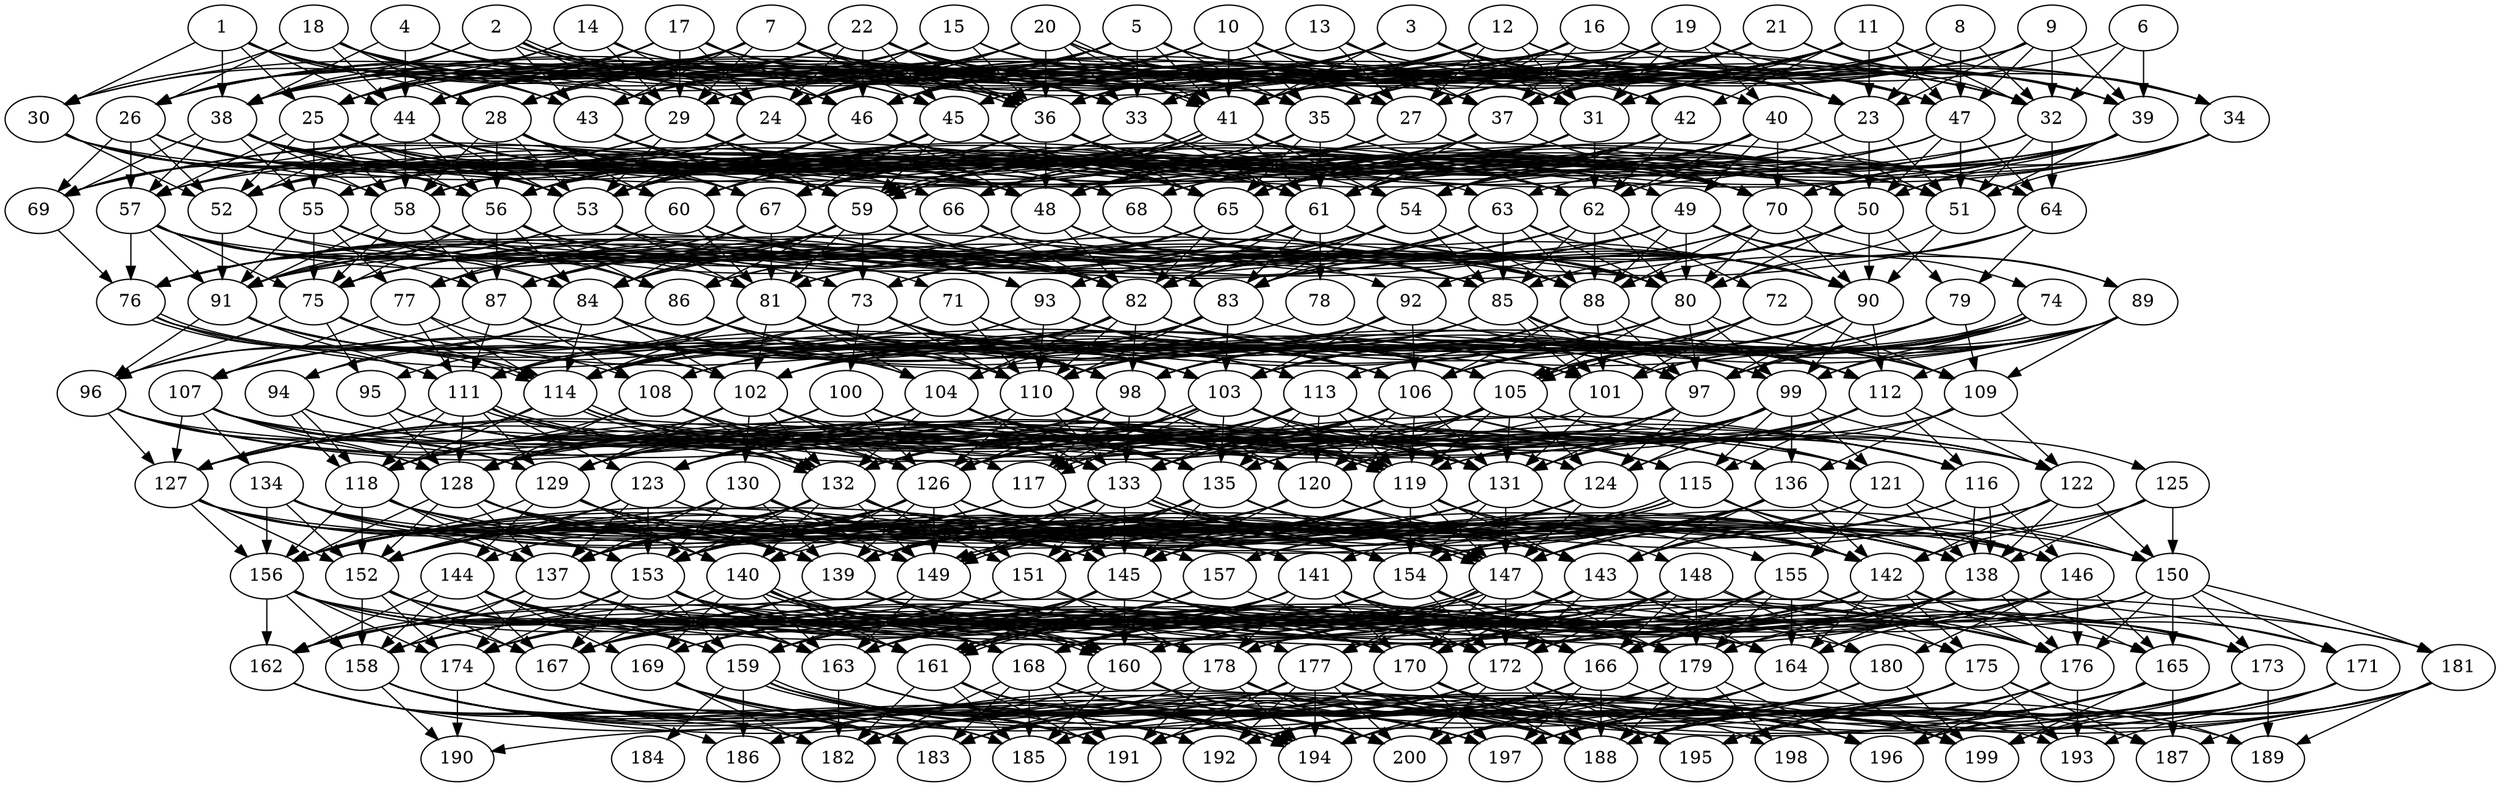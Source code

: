 // DAG automatically generated by daggen at Wed Apr 12 12:20:44 2017
// ./daggen --dot -n 200 --jump=1 --fat=0.6 --regularity=0.8 --density=0.6 
digraph G {
  1 [size="1566662421", alpha="0.16"]
  1 -> 25 [size ="75497472"]
  1 -> 28 [size ="75497472"]
  1 -> 30 [size ="75497472"]
  1 -> 33 [size ="75497472"]
  1 -> 36 [size ="75497472"]
  1 -> 38 [size ="75497472"]
  1 -> 43 [size ="75497472"]
  1 -> 44 [size ="75497472"]
  1 -> 45 [size ="75497472"]
  2 [size="725742674852", alpha="0.02"]
  2 -> 26 [size ="536870912"]
  2 -> 29 [size ="536870912"]
  2 -> 35 [size ="536870912"]
  2 -> 36 [size ="536870912"]
  2 -> 36 [size ="536870912"]
  2 -> 38 [size ="536870912"]
  2 -> 41 [size ="536870912"]
  2 -> 43 [size ="536870912"]
  2 -> 46 [size ="536870912"]
  3 [size="658288817252", alpha="0.19"]
  3 -> 23 [size ="411041792"]
  3 -> 24 [size ="411041792"]
  3 -> 29 [size ="411041792"]
  3 -> 31 [size ="411041792"]
  3 -> 34 [size ="411041792"]
  3 -> 36 [size ="411041792"]
  3 -> 38 [size ="411041792"]
  3 -> 39 [size ="411041792"]
  3 -> 40 [size ="411041792"]
  3 -> 41 [size ="411041792"]
  3 -> 42 [size ="411041792"]
  3 -> 43 [size ="411041792"]
  3 -> 44 [size ="411041792"]
  3 -> 46 [size ="411041792"]
  4 [size="4732270624", alpha="0.15"]
  4 -> 24 [size ="75497472"]
  4 -> 33 [size ="75497472"]
  4 -> 38 [size ="75497472"]
  4 -> 44 [size ="75497472"]
  4 -> 45 [size ="75497472"]
  4 -> 46 [size ="75497472"]
  5 [size="8744605154", alpha="0.14"]
  5 -> 24 [size ="301989888"]
  5 -> 25 [size ="301989888"]
  5 -> 26 [size ="301989888"]
  5 -> 32 [size ="301989888"]
  5 -> 33 [size ="301989888"]
  5 -> 35 [size ="301989888"]
  5 -> 38 [size ="301989888"]
  5 -> 40 [size ="301989888"]
  5 -> 41 [size ="301989888"]
  5 -> 42 [size ="301989888"]
  5 -> 44 [size ="301989888"]
  5 -> 46 [size ="301989888"]
  5 -> 47 [size ="301989888"]
  6 [size="26259886562", alpha="0.07"]
  6 -> 32 [size ="411041792"]
  6 -> 35 [size ="411041792"]
  6 -> 39 [size ="411041792"]
  7 [size="2924307720", alpha="0.12"]
  7 -> 23 [size ="134217728"]
  7 -> 26 [size ="134217728"]
  7 -> 28 [size ="134217728"]
  7 -> 29 [size ="134217728"]
  7 -> 30 [size ="134217728"]
  7 -> 31 [size ="134217728"]
  7 -> 35 [size ="134217728"]
  7 -> 36 [size ="134217728"]
  7 -> 37 [size ="134217728"]
  7 -> 41 [size ="134217728"]
  7 -> 43 [size ="134217728"]
  7 -> 44 [size ="134217728"]
  7 -> 45 [size ="134217728"]
  8 [size="8141478766", alpha="0.08"]
  8 -> 23 [size ="134217728"]
  8 -> 25 [size ="134217728"]
  8 -> 31 [size ="134217728"]
  8 -> 32 [size ="134217728"]
  8 -> 41 [size ="134217728"]
  8 -> 45 [size ="134217728"]
  8 -> 47 [size ="134217728"]
  9 [size="2113472185", alpha="0.17"]
  9 -> 23 [size ="75497472"]
  9 -> 31 [size ="75497472"]
  9 -> 32 [size ="75497472"]
  9 -> 33 [size ="75497472"]
  9 -> 35 [size ="75497472"]
  9 -> 36 [size ="75497472"]
  9 -> 37 [size ="75497472"]
  9 -> 39 [size ="75497472"]
  9 -> 47 [size ="75497472"]
  10 [size="3020883904", alpha="0.15"]
  10 -> 25 [size ="75497472"]
  10 -> 27 [size ="75497472"]
  10 -> 31 [size ="75497472"]
  10 -> 35 [size ="75497472"]
  10 -> 41 [size ="75497472"]
  10 -> 43 [size ="75497472"]
  10 -> 46 [size ="75497472"]
  10 -> 47 [size ="75497472"]
  11 [size="140089242791", alpha="0.14"]
  11 -> 23 [size ="301989888"]
  11 -> 24 [size ="301989888"]
  11 -> 27 [size ="301989888"]
  11 -> 31 [size ="301989888"]
  11 -> 32 [size ="301989888"]
  11 -> 34 [size ="301989888"]
  11 -> 35 [size ="301989888"]
  11 -> 36 [size ="301989888"]
  11 -> 37 [size ="301989888"]
  11 -> 41 [size ="301989888"]
  11 -> 42 [size ="301989888"]
  11 -> 45 [size ="301989888"]
  11 -> 46 [size ="301989888"]
  11 -> 47 [size ="301989888"]
  12 [size="28991029248", alpha="0.12"]
  12 -> 23 [size ="75497472"]
  12 -> 24 [size ="75497472"]
  12 -> 27 [size ="75497472"]
  12 -> 28 [size ="75497472"]
  12 -> 31 [size ="75497472"]
  12 -> 33 [size ="75497472"]
  12 -> 34 [size ="75497472"]
  12 -> 41 [size ="75497472"]
  12 -> 44 [size ="75497472"]
  12 -> 45 [size ="75497472"]
  13 [size="134217728000", alpha="0.00"]
  13 -> 25 [size ="209715200"]
  13 -> 27 [size ="209715200"]
  13 -> 32 [size ="209715200"]
  13 -> 37 [size ="209715200"]
  13 -> 38 [size ="209715200"]
  13 -> 39 [size ="209715200"]
  13 -> 44 [size ="209715200"]
  14 [size="1073741824000", alpha="0.04"]
  14 -> 24 [size ="838860800"]
  14 -> 25 [size ="838860800"]
  14 -> 27 [size ="838860800"]
  14 -> 29 [size ="838860800"]
  14 -> 38 [size ="838860800"]
  14 -> 41 [size ="838860800"]
  15 [size="385953769367", alpha="0.15"]
  15 -> 24 [size ="301989888"]
  15 -> 25 [size ="301989888"]
  15 -> 27 [size ="301989888"]
  15 -> 31 [size ="301989888"]
  15 -> 35 [size ="301989888"]
  15 -> 36 [size ="301989888"]
  15 -> 43 [size ="301989888"]
  15 -> 44 [size ="301989888"]
  16 [size="756768004096", alpha="0.17"]
  16 -> 24 [size ="536870912"]
  16 -> 27 [size ="536870912"]
  16 -> 33 [size ="536870912"]
  16 -> 35 [size ="536870912"]
  16 -> 37 [size ="536870912"]
  16 -> 39 [size ="536870912"]
  16 -> 44 [size ="536870912"]
  16 -> 45 [size ="536870912"]
  16 -> 47 [size ="536870912"]
  17 [size="28991029248", alpha="0.06"]
  17 -> 24 [size ="75497472"]
  17 -> 25 [size ="75497472"]
  17 -> 29 [size ="75497472"]
  17 -> 32 [size ="75497472"]
  17 -> 33 [size ="75497472"]
  17 -> 37 [size ="75497472"]
  17 -> 38 [size ="75497472"]
  17 -> 44 [size ="75497472"]
  17 -> 46 [size ="75497472"]
  18 [size="36415509272", alpha="0.10"]
  18 -> 24 [size ="838860800"]
  18 -> 26 [size ="838860800"]
  18 -> 28 [size ="838860800"]
  18 -> 29 [size ="838860800"]
  18 -> 30 [size ="838860800"]
  18 -> 35 [size ="838860800"]
  18 -> 36 [size ="838860800"]
  18 -> 37 [size ="838860800"]
  18 -> 43 [size ="838860800"]
  18 -> 44 [size ="838860800"]
  19 [size="36467666340", alpha="0.20"]
  19 -> 23 [size ="679477248"]
  19 -> 24 [size ="679477248"]
  19 -> 29 [size ="679477248"]
  19 -> 31 [size ="679477248"]
  19 -> 36 [size ="679477248"]
  19 -> 37 [size ="679477248"]
  19 -> 39 [size ="679477248"]
  19 -> 40 [size ="679477248"]
  19 -> 41 [size ="679477248"]
  19 -> 46 [size ="679477248"]
  20 [size="823573970728", alpha="0.05"]
  20 -> 23 [size ="679477248"]
  20 -> 24 [size ="679477248"]
  20 -> 26 [size ="679477248"]
  20 -> 30 [size ="679477248"]
  20 -> 33 [size ="679477248"]
  20 -> 36 [size ="679477248"]
  20 -> 37 [size ="679477248"]
  20 -> 41 [size ="679477248"]
  20 -> 41 [size ="679477248"]
  20 -> 43 [size ="679477248"]
  20 -> 47 [size ="679477248"]
  21 [size="368293445632", alpha="0.09"]
  21 -> 27 [size ="411041792"]
  21 -> 29 [size ="411041792"]
  21 -> 32 [size ="411041792"]
  21 -> 33 [size ="411041792"]
  21 -> 34 [size ="411041792"]
  21 -> 35 [size ="411041792"]
  21 -> 37 [size ="411041792"]
  21 -> 38 [size ="411041792"]
  21 -> 39 [size ="411041792"]
  22 [size="28991029248", alpha="0.12"]
  22 -> 23 [size ="75497472"]
  22 -> 24 [size ="75497472"]
  22 -> 25 [size ="75497472"]
  22 -> 26 [size ="75497472"]
  22 -> 28 [size ="75497472"]
  22 -> 32 [size ="75497472"]
  22 -> 33 [size ="75497472"]
  22 -> 35 [size ="75497472"]
  22 -> 36 [size ="75497472"]
  22 -> 38 [size ="75497472"]
  22 -> 41 [size ="75497472"]
  22 -> 45 [size ="75497472"]
  22 -> 46 [size ="75497472"]
  23 [size="134217728000", alpha="0.02"]
  23 -> 50 [size ="209715200"]
  23 -> 51 [size ="209715200"]
  23 -> 53 [size ="209715200"]
  23 -> 61 [size ="209715200"]
  23 -> 65 [size ="209715200"]
  24 [size="5120634394", alpha="0.10"]
  24 -> 51 [size ="134217728"]
  24 -> 52 [size ="134217728"]
  24 -> 53 [size ="134217728"]
  24 -> 57 [size ="134217728"]
  24 -> 65 [size ="134217728"]
  25 [size="1073741824000", alpha="0.17"]
  25 -> 48 [size ="838860800"]
  25 -> 50 [size ="838860800"]
  25 -> 52 [size ="838860800"]
  25 -> 53 [size ="838860800"]
  25 -> 55 [size ="838860800"]
  25 -> 56 [size ="838860800"]
  25 -> 57 [size ="838860800"]
  25 -> 58 [size ="838860800"]
  25 -> 59 [size ="838860800"]
  25 -> 63 [size ="838860800"]
  25 -> 67 [size ="838860800"]
  26 [size="68719476736", alpha="0.03"]
  26 -> 52 [size ="134217728"]
  26 -> 53 [size ="134217728"]
  26 -> 56 [size ="134217728"]
  26 -> 57 [size ="134217728"]
  26 -> 59 [size ="134217728"]
  26 -> 60 [size ="134217728"]
  26 -> 65 [size ="134217728"]
  26 -> 66 [size ="134217728"]
  26 -> 67 [size ="134217728"]
  26 -> 69 [size ="134217728"]
  27 [size="20860701278", alpha="0.12"]
  27 -> 48 [size ="536870912"]
  27 -> 50 [size ="536870912"]
  27 -> 53 [size ="536870912"]
  27 -> 57 [size ="536870912"]
  27 -> 59 [size ="536870912"]
  27 -> 64 [size ="536870912"]
  27 -> 66 [size ="536870912"]
  27 -> 67 [size ="536870912"]
  27 -> 69 [size ="536870912"]
  27 -> 70 [size ="536870912"]
  28 [size="68719476736", alpha="0.16"]
  28 -> 48 [size ="134217728"]
  28 -> 50 [size ="134217728"]
  28 -> 53 [size ="134217728"]
  28 -> 54 [size ="134217728"]
  28 -> 56 [size ="134217728"]
  28 -> 58 [size ="134217728"]
  28 -> 59 [size ="134217728"]
  28 -> 60 [size ="134217728"]
  28 -> 61 [size ="134217728"]
  28 -> 65 [size ="134217728"]
  28 -> 67 [size ="134217728"]
  28 -> 68 [size ="134217728"]
  29 [size="368293445632", alpha="0.15"]
  29 -> 48 [size ="411041792"]
  29 -> 51 [size ="411041792"]
  29 -> 52 [size ="411041792"]
  29 -> 53 [size ="411041792"]
  29 -> 59 [size ="411041792"]
  29 -> 64 [size ="411041792"]
  29 -> 65 [size ="411041792"]
  29 -> 69 [size ="411041792"]
  30 [size="851477310424", alpha="0.03"]
  30 -> 48 [size ="536870912"]
  30 -> 52 [size ="536870912"]
  30 -> 53 [size ="536870912"]
  30 -> 58 [size ="536870912"]
  30 -> 60 [size ="536870912"]
  30 -> 70 [size ="536870912"]
  31 [size="10340382048", alpha="0.15"]
  31 -> 58 [size ="209715200"]
  31 -> 60 [size ="209715200"]
  31 -> 61 [size ="209715200"]
  31 -> 62 [size ="209715200"]
  31 -> 65 [size ="209715200"]
  31 -> 66 [size ="209715200"]
  32 [size="69816004716", alpha="0.04"]
  32 -> 51 [size ="134217728"]
  32 -> 57 [size ="134217728"]
  32 -> 61 [size ="134217728"]
  32 -> 64 [size ="134217728"]
  32 -> 68 [size ="134217728"]
  33 [size="1073741824000", alpha="0.05"]
  33 -> 51 [size ="838860800"]
  33 -> 56 [size ="838860800"]
  33 -> 61 [size ="838860800"]
  33 -> 67 [size ="838860800"]
  34 [size="674787511985", alpha="0.14"]
  34 -> 48 [size ="838860800"]
  34 -> 50 [size ="838860800"]
  34 -> 51 [size ="838860800"]
  34 -> 54 [size ="838860800"]
  34 -> 65 [size ="838860800"]
  34 -> 70 [size ="838860800"]
  35 [size="825982158271", alpha="0.04"]
  35 -> 48 [size ="838860800"]
  35 -> 49 [size ="838860800"]
  35 -> 52 [size ="838860800"]
  35 -> 61 [size ="838860800"]
  35 -> 65 [size ="838860800"]
  35 -> 69 [size ="838860800"]
  35 -> 70 [size ="838860800"]
  36 [size="68719476736", alpha="0.17"]
  36 -> 48 [size ="134217728"]
  36 -> 50 [size ="134217728"]
  36 -> 51 [size ="134217728"]
  36 -> 58 [size ="134217728"]
  36 -> 61 [size ="134217728"]
  36 -> 65 [size ="134217728"]
  36 -> 67 [size ="134217728"]
  36 -> 70 [size ="134217728"]
  37 [size="68719476736", alpha="0.19"]
  37 -> 48 [size ="134217728"]
  37 -> 55 [size ="134217728"]
  37 -> 59 [size ="134217728"]
  37 -> 61 [size ="134217728"]
  37 -> 65 [size ="134217728"]
  37 -> 70 [size ="134217728"]
  38 [size="4596477162", alpha="0.13"]
  38 -> 48 [size ="75497472"]
  38 -> 51 [size ="75497472"]
  38 -> 53 [size ="75497472"]
  38 -> 55 [size ="75497472"]
  38 -> 56 [size ="75497472"]
  38 -> 57 [size ="75497472"]
  38 -> 58 [size ="75497472"]
  38 -> 59 [size ="75497472"]
  38 -> 61 [size ="75497472"]
  38 -> 68 [size ="75497472"]
  38 -> 69 [size ="75497472"]
  38 -> 70 [size ="75497472"]
  39 [size="410410719368", alpha="0.19"]
  39 -> 50 [size ="536870912"]
  39 -> 51 [size ="536870912"]
  39 -> 52 [size ="536870912"]
  39 -> 56 [size ="536870912"]
  39 -> 59 [size ="536870912"]
  39 -> 62 [size ="536870912"]
  39 -> 63 [size ="536870912"]
  39 -> 67 [size ="536870912"]
  39 -> 68 [size ="536870912"]
  39 -> 70 [size ="536870912"]
  40 [size="368293445632", alpha="0.11"]
  40 -> 49 [size ="411041792"]
  40 -> 51 [size ="411041792"]
  40 -> 54 [size ="411041792"]
  40 -> 58 [size ="411041792"]
  40 -> 59 [size ="411041792"]
  40 -> 60 [size ="411041792"]
  40 -> 62 [size ="411041792"]
  40 -> 65 [size ="411041792"]
  40 -> 70 [size ="411041792"]
  41 [size="549755813888", alpha="0.14"]
  41 -> 53 [size ="536870912"]
  41 -> 54 [size ="536870912"]
  41 -> 58 [size ="536870912"]
  41 -> 59 [size ="536870912"]
  41 -> 59 [size ="536870912"]
  41 -> 61 [size ="536870912"]
  41 -> 62 [size ="536870912"]
  41 -> 64 [size ="536870912"]
  41 -> 66 [size ="536870912"]
  42 [size="368293445632", alpha="0.11"]
  42 -> 48 [size ="411041792"]
  42 -> 53 [size ="411041792"]
  42 -> 54 [size ="411041792"]
  42 -> 59 [size ="411041792"]
  42 -> 61 [size ="411041792"]
  42 -> 62 [size ="411041792"]
  43 [size="654670248336", alpha="0.19"]
  43 -> 48 [size ="536870912"]
  43 -> 59 [size ="536870912"]
  43 -> 61 [size ="536870912"]
  43 -> 62 [size ="536870912"]
  43 -> 68 [size ="536870912"]
  44 [size="839132332473", alpha="0.01"]
  44 -> 48 [size ="679477248"]
  44 -> 52 [size ="679477248"]
  44 -> 53 [size ="679477248"]
  44 -> 56 [size ="679477248"]
  44 -> 58 [size ="679477248"]
  44 -> 59 [size ="679477248"]
  44 -> 61 [size ="679477248"]
  44 -> 62 [size ="679477248"]
  44 -> 65 [size ="679477248"]
  44 -> 69 [size ="679477248"]
  45 [size="655520588884", alpha="0.03"]
  45 -> 51 [size ="838860800"]
  45 -> 52 [size ="838860800"]
  45 -> 53 [size ="838860800"]
  45 -> 55 [size ="838860800"]
  45 -> 56 [size ="838860800"]
  45 -> 59 [size ="838860800"]
  45 -> 60 [size ="838860800"]
  45 -> 65 [size ="838860800"]
  45 -> 67 [size ="838860800"]
  45 -> 70 [size ="838860800"]
  46 [size="68719476736", alpha="0.00"]
  46 -> 48 [size ="134217728"]
  46 -> 52 [size ="134217728"]
  46 -> 53 [size ="134217728"]
  46 -> 55 [size ="134217728"]
  46 -> 56 [size ="134217728"]
  46 -> 65 [size ="134217728"]
  46 -> 70 [size ="134217728"]
  47 [size="126600662074", alpha="0.03"]
  47 -> 48 [size ="301989888"]
  47 -> 50 [size ="301989888"]
  47 -> 51 [size ="301989888"]
  47 -> 53 [size ="301989888"]
  47 -> 56 [size ="301989888"]
  47 -> 64 [size ="301989888"]
  48 [size="255164666475", alpha="0.10"]
  48 -> 76 [size ="679477248"]
  48 -> 77 [size ="679477248"]
  48 -> 80 [size ="679477248"]
  48 -> 82 [size ="679477248"]
  48 -> 88 [size ="679477248"]
  48 -> 90 [size ="679477248"]
  48 -> 92 [size ="679477248"]
  49 [size="68719476736", alpha="0.18"]
  49 -> 73 [size ="134217728"]
  49 -> 74 [size ="134217728"]
  49 -> 77 [size ="134217728"]
  49 -> 80 [size ="134217728"]
  49 -> 82 [size ="134217728"]
  49 -> 86 [size ="134217728"]
  49 -> 88 [size ="134217728"]
  49 -> 89 [size ="134217728"]
  49 -> 90 [size ="134217728"]
  49 -> 91 [size ="134217728"]
  49 -> 93 [size ="134217728"]
  50 [size="574626859456", alpha="0.09"]
  50 -> 79 [size ="536870912"]
  50 -> 80 [size ="536870912"]
  50 -> 82 [size ="536870912"]
  50 -> 83 [size ="536870912"]
  50 -> 85 [size ="536870912"]
  50 -> 87 [size ="536870912"]
  50 -> 90 [size ="536870912"]
  50 -> 92 [size ="536870912"]
  51 [size="68719476736", alpha="0.02"]
  51 -> 80 [size ="134217728"]
  51 -> 90 [size ="134217728"]
  52 [size="342874229952", alpha="0.16"]
  52 -> 73 [size ="679477248"]
  52 -> 80 [size ="679477248"]
  52 -> 91 [size ="679477248"]
  53 [size="6531157960", alpha="0.18"]
  53 -> 76 [size ="411041792"]
  53 -> 81 [size ="411041792"]
  53 -> 83 [size ="411041792"]
  53 -> 85 [size ="411041792"]
  53 -> 91 [size ="411041792"]
  53 -> 93 [size ="411041792"]
  54 [size="68719476736", alpha="0.15"]
  54 -> 77 [size ="134217728"]
  54 -> 81 [size ="134217728"]
  54 -> 82 [size ="134217728"]
  54 -> 83 [size ="134217728"]
  54 -> 85 [size ="134217728"]
  54 -> 86 [size ="134217728"]
  54 -> 88 [size ="134217728"]
  54 -> 91 [size ="134217728"]
  55 [size="1022804253315", alpha="0.13"]
  55 -> 71 [size ="679477248"]
  55 -> 75 [size ="679477248"]
  55 -> 77 [size ="679477248"]
  55 -> 82 [size ="679477248"]
  55 -> 84 [size ="679477248"]
  55 -> 86 [size ="679477248"]
  55 -> 91 [size ="679477248"]
  56 [size="34870597022", alpha="0.06"]
  56 -> 75 [size ="838860800"]
  56 -> 82 [size ="838860800"]
  56 -> 84 [size ="838860800"]
  56 -> 85 [size ="838860800"]
  56 -> 86 [size ="838860800"]
  56 -> 87 [size ="838860800"]
  56 -> 91 [size ="838860800"]
  56 -> 93 [size ="838860800"]
  57 [size="8589934592", alpha="0.17"]
  57 -> 75 [size ="33554432"]
  57 -> 76 [size ="33554432"]
  57 -> 81 [size ="33554432"]
  57 -> 82 [size ="33554432"]
  57 -> 84 [size ="33554432"]
  57 -> 87 [size ="33554432"]
  57 -> 88 [size ="33554432"]
  57 -> 91 [size ="33554432"]
  58 [size="1073741824000", alpha="0.04"]
  58 -> 75 [size ="838860800"]
  58 -> 82 [size ="838860800"]
  58 -> 86 [size ="838860800"]
  58 -> 87 [size ="838860800"]
  58 -> 88 [size ="838860800"]
  58 -> 91 [size ="838860800"]
  58 -> 93 [size ="838860800"]
  59 [size="24634825954", alpha="0.12"]
  59 -> 73 [size ="536870912"]
  59 -> 75 [size ="536870912"]
  59 -> 81 [size ="536870912"]
  59 -> 82 [size ="536870912"]
  59 -> 84 [size ="536870912"]
  59 -> 86 [size ="536870912"]
  59 -> 87 [size ="536870912"]
  59 -> 88 [size ="536870912"]
  60 [size="577841429061", alpha="0.09"]
  60 -> 77 [size ="679477248"]
  60 -> 80 [size ="679477248"]
  60 -> 81 [size ="679477248"]
  60 -> 82 [size ="679477248"]
  60 -> 93 [size ="679477248"]
  61 [size="269516809950", alpha="0.17"]
  61 -> 75 [size ="411041792"]
  61 -> 76 [size ="411041792"]
  61 -> 78 [size ="411041792"]
  61 -> 80 [size ="411041792"]
  61 -> 81 [size ="411041792"]
  61 -> 82 [size ="411041792"]
  61 -> 83 [size ="411041792"]
  61 -> 90 [size ="411041792"]
  62 [size="782793771", alpha="0.17"]
  62 -> 72 [size ="33554432"]
  62 -> 75 [size ="33554432"]
  62 -> 80 [size ="33554432"]
  62 -> 85 [size ="33554432"]
  62 -> 88 [size ="33554432"]
  62 -> 91 [size ="33554432"]
  62 -> 93 [size ="33554432"]
  63 [size="64861016467", alpha="0.03"]
  63 -> 75 [size ="75497472"]
  63 -> 80 [size ="75497472"]
  63 -> 81 [size ="75497472"]
  63 -> 83 [size ="75497472"]
  63 -> 84 [size ="75497472"]
  63 -> 85 [size ="75497472"]
  63 -> 88 [size ="75497472"]
  63 -> 90 [size ="75497472"]
  63 -> 93 [size ="75497472"]
  64 [size="3231405649", alpha="0.05"]
  64 -> 79 [size ="75497472"]
  64 -> 80 [size ="75497472"]
  64 -> 81 [size ="75497472"]
  64 -> 88 [size ="75497472"]
  65 [size="960945170284", alpha="0.17"]
  65 -> 73 [size ="838860800"]
  65 -> 76 [size ="838860800"]
  65 -> 77 [size ="838860800"]
  65 -> 80 [size ="838860800"]
  65 -> 82 [size ="838860800"]
  65 -> 87 [size ="838860800"]
  65 -> 88 [size ="838860800"]
  65 -> 90 [size ="838860800"]
  66 [size="84721843860", alpha="0.00"]
  66 -> 75 [size ="134217728"]
  66 -> 82 [size ="134217728"]
  66 -> 84 [size ="134217728"]
  66 -> 88 [size ="134217728"]
  67 [size="8589934592", alpha="0.18"]
  67 -> 76 [size ="33554432"]
  67 -> 81 [size ="33554432"]
  67 -> 84 [size ="33554432"]
  67 -> 85 [size ="33554432"]
  67 -> 90 [size ="33554432"]
  68 [size="549755813888", alpha="0.07"]
  68 -> 76 [size ="536870912"]
  68 -> 85 [size ="536870912"]
  68 -> 90 [size ="536870912"]
  69 [size="68719476736", alpha="0.07"]
  69 -> 76 [size ="134217728"]
  70 [size="44551620056", alpha="0.02"]
  70 -> 80 [size ="838860800"]
  70 -> 82 [size ="838860800"]
  70 -> 83 [size ="838860800"]
  70 -> 88 [size ="838860800"]
  70 -> 89 [size ="838860800"]
  70 -> 90 [size ="838860800"]
  71 [size="6187950878", alpha="0.09"]
  71 -> 99 [size ="134217728"]
  71 -> 101 [size ="134217728"]
  71 -> 105 [size ="134217728"]
  71 -> 106 [size ="134217728"]
  71 -> 110 [size ="134217728"]
  71 -> 114 [size ="134217728"]
  72 [size="6316401036", alpha="0.05"]
  72 -> 98 [size ="134217728"]
  72 -> 101 [size ="134217728"]
  72 -> 102 [size ="134217728"]
  72 -> 105 [size ="134217728"]
  72 -> 106 [size ="134217728"]
  72 -> 109 [size ="134217728"]
  73 [size="6510850095", alpha="0.11"]
  73 -> 95 [size ="134217728"]
  73 -> 97 [size ="134217728"]
  73 -> 98 [size ="134217728"]
  73 -> 100 [size ="134217728"]
  73 -> 103 [size ="134217728"]
  73 -> 105 [size ="134217728"]
  73 -> 106 [size ="134217728"]
  73 -> 110 [size ="134217728"]
  73 -> 114 [size ="134217728"]
  74 [size="526244841", alpha="0.01"]
  74 -> 97 [size ="33554432"]
  74 -> 99 [size ="33554432"]
  74 -> 101 [size ="33554432"]
  74 -> 103 [size ="33554432"]
  74 -> 105 [size ="33554432"]
  74 -> 105 [size ="33554432"]
  74 -> 113 [size ="33554432"]
  74 -> 114 [size ="33554432"]
  75 [size="231928233984", alpha="0.05"]
  75 -> 95 [size ="301989888"]
  75 -> 96 [size ="301989888"]
  75 -> 105 [size ="301989888"]
  75 -> 110 [size ="301989888"]
  75 -> 114 [size ="301989888"]
  76 [size="28991029248", alpha="0.11"]
  76 -> 102 [size ="75497472"]
  76 -> 106 [size ="75497472"]
  76 -> 111 [size ="75497472"]
  76 -> 114 [size ="75497472"]
  76 -> 114 [size ="75497472"]
  77 [size="1073741824000", alpha="0.19"]
  77 -> 102 [size ="838860800"]
  77 -> 107 [size ="838860800"]
  77 -> 111 [size ="838860800"]
  77 -> 114 [size ="838860800"]
  78 [size="368293445632", alpha="0.19"]
  78 -> 99 [size ="411041792"]
  78 -> 102 [size ="411041792"]
  79 [size="549755813888", alpha="0.01"]
  79 -> 97 [size ="536870912"]
  79 -> 98 [size ="536870912"]
  79 -> 102 [size ="536870912"]
  79 -> 106 [size ="536870912"]
  79 -> 109 [size ="536870912"]
  79 -> 113 [size ="536870912"]
  80 [size="8589934592", alpha="0.07"]
  80 -> 97 [size ="33554432"]
  80 -> 98 [size ="33554432"]
  80 -> 99 [size ="33554432"]
  80 -> 103 [size ="33554432"]
  80 -> 105 [size ="33554432"]
  80 -> 109 [size ="33554432"]
  80 -> 111 [size ="33554432"]
  80 -> 114 [size ="33554432"]
  81 [size="414169131844", alpha="0.16"]
  81 -> 94 [size ="536870912"]
  81 -> 98 [size ="536870912"]
  81 -> 99 [size ="536870912"]
  81 -> 102 [size ="536870912"]
  81 -> 103 [size ="536870912"]
  81 -> 104 [size ="536870912"]
  81 -> 105 [size ="536870912"]
  81 -> 106 [size ="536870912"]
  81 -> 110 [size ="536870912"]
  81 -> 111 [size ="536870912"]
  81 -> 113 [size ="536870912"]
  81 -> 114 [size ="536870912"]
  82 [size="10687012294", alpha="0.00"]
  82 -> 97 [size ="301989888"]
  82 -> 98 [size ="301989888"]
  82 -> 99 [size ="301989888"]
  82 -> 102 [size ="301989888"]
  82 -> 104 [size ="301989888"]
  82 -> 105 [size ="301989888"]
  82 -> 107 [size ="301989888"]
  82 -> 108 [size ="301989888"]
  82 -> 109 [size ="301989888"]
  82 -> 110 [size ="301989888"]
  83 [size="742365286312", alpha="0.18"]
  83 -> 103 [size ="536870912"]
  83 -> 104 [size ="536870912"]
  83 -> 107 [size ="536870912"]
  83 -> 108 [size ="536870912"]
  83 -> 110 [size ="536870912"]
  83 -> 111 [size ="536870912"]
  83 -> 112 [size ="536870912"]
  84 [size="42063380615", alpha="0.01"]
  84 -> 94 [size ="33554432"]
  84 -> 98 [size ="33554432"]
  84 -> 99 [size ="33554432"]
  84 -> 101 [size ="33554432"]
  84 -> 102 [size ="33554432"]
  84 -> 106 [size ="33554432"]
  84 -> 107 [size ="33554432"]
  84 -> 110 [size ="33554432"]
  84 -> 112 [size ="33554432"]
  84 -> 114 [size ="33554432"]
  85 [size="549755813888", alpha="0.06"]
  85 -> 97 [size ="536870912"]
  85 -> 98 [size ="536870912"]
  85 -> 101 [size ="536870912"]
  85 -> 101 [size ="536870912"]
  85 -> 108 [size ="536870912"]
  85 -> 109 [size ="536870912"]
  85 -> 110 [size ="536870912"]
  85 -> 112 [size ="536870912"]
  86 [size="134217728000", alpha="0.03"]
  86 -> 96 [size ="209715200"]
  86 -> 98 [size ="209715200"]
  86 -> 101 [size ="209715200"]
  86 -> 103 [size ="209715200"]
  86 -> 104 [size ="209715200"]
  86 -> 113 [size ="209715200"]
  87 [size="8690796413", alpha="0.07"]
  87 -> 96 [size ="209715200"]
  87 -> 98 [size ="209715200"]
  87 -> 103 [size ="209715200"]
  87 -> 106 [size ="209715200"]
  87 -> 108 [size ="209715200"]
  87 -> 111 [size ="209715200"]
  87 -> 113 [size ="209715200"]
  88 [size="15274458789", alpha="0.08"]
  88 -> 97 [size ="411041792"]
  88 -> 98 [size ="411041792"]
  88 -> 101 [size ="411041792"]
  88 -> 103 [size ="411041792"]
  88 -> 106 [size ="411041792"]
  88 -> 110 [size ="411041792"]
  88 -> 112 [size ="411041792"]
  89 [size="1073741824000", alpha="0.09"]
  89 -> 97 [size ="838860800"]
  89 -> 99 [size ="838860800"]
  89 -> 101 [size ="838860800"]
  89 -> 102 [size ="838860800"]
  89 -> 103 [size ="838860800"]
  89 -> 106 [size ="838860800"]
  89 -> 109 [size ="838860800"]
  89 -> 110 [size ="838860800"]
  89 -> 112 [size ="838860800"]
  90 [size="10434198222", alpha="0.16"]
  90 -> 97 [size ="33554432"]
  90 -> 99 [size ="33554432"]
  90 -> 103 [size ="33554432"]
  90 -> 105 [size ="33554432"]
  90 -> 106 [size ="33554432"]
  90 -> 112 [size ="33554432"]
  91 [size="1073741824000", alpha="0.20"]
  91 -> 96 [size ="838860800"]
  91 -> 98 [size ="838860800"]
  91 -> 102 [size ="838860800"]
  91 -> 103 [size ="838860800"]
  91 -> 104 [size ="838860800"]
  91 -> 108 [size ="838860800"]
  91 -> 111 [size ="838860800"]
  92 [size="368293445632", alpha="0.05"]
  92 -> 103 [size ="411041792"]
  92 -> 106 [size ="411041792"]
  92 -> 109 [size ="411041792"]
  92 -> 110 [size ="411041792"]
  92 -> 111 [size ="411041792"]
  93 [size="2446790758", alpha="0.18"]
  93 -> 97 [size ="301989888"]
  93 -> 101 [size ="301989888"]
  93 -> 106 [size ="301989888"]
  93 -> 110 [size ="301989888"]
  93 -> 111 [size ="301989888"]
  93 -> 112 [size ="301989888"]
  93 -> 114 [size ="301989888"]
  94 [size="8589934592", alpha="0.07"]
  94 -> 118 [size ="33554432"]
  94 -> 118 [size ="33554432"]
  94 -> 131 [size ="33554432"]
  94 -> 133 [size ="33554432"]
  95 [size="5365673148", alpha="0.00"]
  95 -> 126 [size ="209715200"]
  95 -> 128 [size ="209715200"]
  95 -> 132 [size ="209715200"]
  95 -> 133 [size ="209715200"]
  95 -> 135 [size ="209715200"]
  96 [size="782757789696", alpha="0.15"]
  96 -> 119 [size ="679477248"]
  96 -> 127 [size ="679477248"]
  96 -> 128 [size ="679477248"]
  96 -> 129 [size ="679477248"]
  96 -> 131 [size ="679477248"]
  96 -> 133 [size ="679477248"]
  96 -> 135 [size ="679477248"]
  97 [size="1493141782", alpha="0.03"]
  97 -> 123 [size ="33554432"]
  97 -> 124 [size ="33554432"]
  97 -> 126 [size ="33554432"]
  97 -> 128 [size ="33554432"]
  97 -> 129 [size ="33554432"]
  97 -> 131 [size ="33554432"]
  97 -> 133 [size ="33554432"]
  97 -> 135 [size ="33554432"]
  98 [size="589670450200", alpha="0.14"]
  98 -> 117 [size ="536870912"]
  98 -> 120 [size ="536870912"]
  98 -> 123 [size ="536870912"]
  98 -> 126 [size ="536870912"]
  98 -> 128 [size ="536870912"]
  98 -> 131 [size ="536870912"]
  98 -> 133 [size ="536870912"]
  98 -> 136 [size ="536870912"]
  99 [size="68719476736", alpha="0.18"]
  99 -> 115 [size ="134217728"]
  99 -> 119 [size ="134217728"]
  99 -> 120 [size ="134217728"]
  99 -> 121 [size ="134217728"]
  99 -> 123 [size ="134217728"]
  99 -> 124 [size ="134217728"]
  99 -> 125 [size ="134217728"]
  99 -> 126 [size ="134217728"]
  99 -> 129 [size ="134217728"]
  99 -> 131 [size ="134217728"]
  99 -> 133 [size ="134217728"]
  99 -> 136 [size ="134217728"]
  100 [size="842769259257", alpha="0.06"]
  100 -> 116 [size ="679477248"]
  100 -> 118 [size ="679477248"]
  100 -> 120 [size ="679477248"]
  100 -> 126 [size ="679477248"]
  100 -> 129 [size ="679477248"]
  100 -> 135 [size ="679477248"]
  101 [size="24800566662", alpha="0.15"]
  101 -> 126 [size ="536870912"]
  101 -> 131 [size ="536870912"]
  102 [size="5106639925", alpha="0.16"]
  102 -> 115 [size ="209715200"]
  102 -> 117 [size ="209715200"]
  102 -> 126 [size ="209715200"]
  102 -> 128 [size ="209715200"]
  102 -> 129 [size ="209715200"]
  102 -> 130 [size ="209715200"]
  102 -> 132 [size ="209715200"]
  103 [size="368293445632", alpha="0.09"]
  103 -> 117 [size ="411041792"]
  103 -> 117 [size ="411041792"]
  103 -> 118 [size ="411041792"]
  103 -> 119 [size ="411041792"]
  103 -> 122 [size ="411041792"]
  103 -> 126 [size ="411041792"]
  103 -> 127 [size ="411041792"]
  103 -> 128 [size ="411041792"]
  103 -> 131 [size ="411041792"]
  103 -> 132 [size ="411041792"]
  103 -> 135 [size ="411041792"]
  103 -> 136 [size ="411041792"]
  104 [size="65083746276", alpha="0.06"]
  104 -> 118 [size ="134217728"]
  104 -> 119 [size ="134217728"]
  104 -> 120 [size ="134217728"]
  104 -> 123 [size ="134217728"]
  104 -> 124 [size ="134217728"]
  104 -> 128 [size ="134217728"]
  104 -> 131 [size ="134217728"]
  104 -> 132 [size ="134217728"]
  104 -> 133 [size ="134217728"]
  104 -> 135 [size ="134217728"]
  104 -> 136 [size ="134217728"]
  105 [size="782757789696", alpha="0.13"]
  105 -> 116 [size ="679477248"]
  105 -> 118 [size ="679477248"]
  105 -> 119 [size ="679477248"]
  105 -> 120 [size ="679477248"]
  105 -> 122 [size ="679477248"]
  105 -> 124 [size ="679477248"]
  105 -> 126 [size ="679477248"]
  105 -> 127 [size ="679477248"]
  105 -> 129 [size ="679477248"]
  105 -> 131 [size ="679477248"]
  105 -> 132 [size ="679477248"]
  105 -> 135 [size ="679477248"]
  106 [size="23423671562", alpha="0.06"]
  106 -> 116 [size ="838860800"]
  106 -> 117 [size ="838860800"]
  106 -> 119 [size ="838860800"]
  106 -> 120 [size ="838860800"]
  106 -> 121 [size ="838860800"]
  106 -> 122 [size ="838860800"]
  106 -> 127 [size ="838860800"]
  106 -> 131 [size ="838860800"]
  106 -> 132 [size ="838860800"]
  106 -> 133 [size ="838860800"]
  107 [size="1402096214338", alpha="0.15"]
  107 -> 119 [size ="838860800"]
  107 -> 121 [size ="838860800"]
  107 -> 127 [size ="838860800"]
  107 -> 128 [size ="838860800"]
  107 -> 129 [size ="838860800"]
  107 -> 132 [size ="838860800"]
  107 -> 134 [size ="838860800"]
  108 [size="549755813888", alpha="0.08"]
  108 -> 115 [size ="536870912"]
  108 -> 118 [size ="536870912"]
  108 -> 124 [size ="536870912"]
  108 -> 126 [size ="536870912"]
  108 -> 128 [size ="536870912"]
  108 -> 132 [size ="536870912"]
  109 [size="17766418212", alpha="0.09"]
  109 -> 119 [size ="838860800"]
  109 -> 122 [size ="838860800"]
  109 -> 128 [size ="838860800"]
  109 -> 136 [size ="838860800"]
  110 [size="149759172068", alpha="0.03"]
  110 -> 116 [size ="301989888"]
  110 -> 118 [size ="301989888"]
  110 -> 119 [size ="301989888"]
  110 -> 120 [size ="301989888"]
  110 -> 121 [size ="301989888"]
  110 -> 123 [size ="301989888"]
  110 -> 126 [size ="301989888"]
  110 -> 127 [size ="301989888"]
  110 -> 129 [size ="301989888"]
  110 -> 133 [size ="301989888"]
  111 [size="338906780", alpha="0.06"]
  111 -> 118 [size ="33554432"]
  111 -> 119 [size ="33554432"]
  111 -> 119 [size ="33554432"]
  111 -> 121 [size ="33554432"]
  111 -> 123 [size ="33554432"]
  111 -> 126 [size ="33554432"]
  111 -> 127 [size ="33554432"]
  111 -> 128 [size ="33554432"]
  111 -> 129 [size ="33554432"]
  111 -> 133 [size ="33554432"]
  111 -> 135 [size ="33554432"]
  112 [size="6765427848", alpha="0.03"]
  112 -> 115 [size ="134217728"]
  112 -> 116 [size ="134217728"]
  112 -> 122 [size ="134217728"]
  112 -> 124 [size ="134217728"]
  112 -> 131 [size ="134217728"]
  112 -> 132 [size ="134217728"]
  112 -> 135 [size ="134217728"]
  113 [size="20714897896", alpha="0.02"]
  113 -> 115 [size ="75497472"]
  113 -> 119 [size ="75497472"]
  113 -> 120 [size ="75497472"]
  113 -> 126 [size ="75497472"]
  113 -> 128 [size ="75497472"]
  113 -> 131 [size ="75497472"]
  113 -> 132 [size ="75497472"]
  113 -> 133 [size ="75497472"]
  113 -> 135 [size ="75497472"]
  113 -> 136 [size ="75497472"]
  114 [size="60133802061", alpha="0.08"]
  114 -> 116 [size ="209715200"]
  114 -> 118 [size ="209715200"]
  114 -> 122 [size ="209715200"]
  114 -> 127 [size ="209715200"]
  114 -> 131 [size ="209715200"]
  114 -> 132 [size ="209715200"]
  114 -> 132 [size ="209715200"]
  114 -> 133 [size ="209715200"]
  115 [size="8589934592", alpha="0.14"]
  115 -> 137 [size ="33554432"]
  115 -> 138 [size ="33554432"]
  115 -> 142 [size ="33554432"]
  115 -> 145 [size ="33554432"]
  115 -> 146 [size ="33554432"]
  115 -> 149 [size ="33554432"]
  115 -> 149 [size ="33554432"]
  115 -> 156 [size ="33554432"]
  115 -> 157 [size ="33554432"]
  116 [size="12329868109", alpha="0.17"]
  116 -> 138 [size ="679477248"]
  116 -> 138 [size ="679477248"]
  116 -> 143 [size ="679477248"]
  116 -> 145 [size ="679477248"]
  116 -> 146 [size ="679477248"]
  116 -> 154 [size ="679477248"]
  117 [size="134217728000", alpha="0.19"]
  117 -> 137 [size ="209715200"]
  117 -> 145 [size ="209715200"]
  117 -> 147 [size ="209715200"]
  117 -> 152 [size ="209715200"]
  117 -> 153 [size ="209715200"]
  117 -> 154 [size ="209715200"]
  118 [size="134217728000", alpha="0.09"]
  118 -> 137 [size ="209715200"]
  118 -> 145 [size ="209715200"]
  118 -> 150 [size ="209715200"]
  118 -> 152 [size ="209715200"]
  118 -> 153 [size ="209715200"]
  118 -> 154 [size ="209715200"]
  118 -> 156 [size ="209715200"]
  119 [size="338000877148", alpha="0.16"]
  119 -> 137 [size ="301989888"]
  119 -> 138 [size ="301989888"]
  119 -> 139 [size ="301989888"]
  119 -> 142 [size ="301989888"]
  119 -> 143 [size ="301989888"]
  119 -> 145 [size ="301989888"]
  119 -> 147 [size ="301989888"]
  119 -> 148 [size ="301989888"]
  119 -> 149 [size ="301989888"]
  119 -> 151 [size ="301989888"]
  119 -> 153 [size ="301989888"]
  119 -> 154 [size ="301989888"]
  120 [size="6438457415", alpha="0.10"]
  120 -> 137 [size ="209715200"]
  120 -> 138 [size ="209715200"]
  120 -> 139 [size ="209715200"]
  120 -> 143 [size ="209715200"]
  120 -> 145 [size ="209715200"]
  120 -> 152 [size ="209715200"]
  120 -> 153 [size ="209715200"]
  120 -> 156 [size ="209715200"]
  121 [size="231928233984", alpha="0.18"]
  121 -> 138 [size ="301989888"]
  121 -> 143 [size ="301989888"]
  121 -> 147 [size ="301989888"]
  121 -> 150 [size ="301989888"]
  121 -> 155 [size ="301989888"]
  122 [size="549755813888", alpha="0.16"]
  122 -> 138 [size ="536870912"]
  122 -> 139 [size ="536870912"]
  122 -> 142 [size ="536870912"]
  122 -> 143 [size ="536870912"]
  122 -> 150 [size ="536870912"]
  122 -> 157 [size ="536870912"]
  123 [size="231928233984", alpha="0.07"]
  123 -> 137 [size ="301989888"]
  123 -> 142 [size ="301989888"]
  123 -> 147 [size ="301989888"]
  123 -> 152 [size ="301989888"]
  123 -> 153 [size ="301989888"]
  123 -> 156 [size ="301989888"]
  124 [size="440957314625", alpha="0.01"]
  124 -> 140 [size ="411041792"]
  124 -> 141 [size ="411041792"]
  124 -> 147 [size ="411041792"]
  124 -> 151 [size ="411041792"]
  124 -> 153 [size ="411041792"]
  125 [size="782757789696", alpha="0.04"]
  125 -> 138 [size ="679477248"]
  125 -> 142 [size ="679477248"]
  125 -> 147 [size ="679477248"]
  125 -> 150 [size ="679477248"]
  125 -> 154 [size ="679477248"]
  126 [size="257114338351", alpha="0.11"]
  126 -> 137 [size ="838860800"]
  126 -> 138 [size ="838860800"]
  126 -> 139 [size ="838860800"]
  126 -> 140 [size ="838860800"]
  126 -> 141 [size ="838860800"]
  126 -> 142 [size ="838860800"]
  126 -> 149 [size ="838860800"]
  126 -> 151 [size ="838860800"]
  126 -> 152 [size ="838860800"]
  126 -> 153 [size ="838860800"]
  126 -> 156 [size ="838860800"]
  127 [size="17513603230", alpha="0.02"]
  127 -> 137 [size ="536870912"]
  127 -> 139 [size ="536870912"]
  127 -> 142 [size ="536870912"]
  127 -> 149 [size ="536870912"]
  127 -> 152 [size ="536870912"]
  127 -> 153 [size ="536870912"]
  127 -> 156 [size ="536870912"]
  128 [size="417232862673", alpha="0.06"]
  128 -> 137 [size ="679477248"]
  128 -> 139 [size ="679477248"]
  128 -> 140 [size ="679477248"]
  128 -> 146 [size ="679477248"]
  128 -> 147 [size ="679477248"]
  128 -> 152 [size ="679477248"]
  128 -> 154 [size ="679477248"]
  128 -> 156 [size ="679477248"]
  129 [size="494984988125", alpha="0.14"]
  129 -> 139 [size ="838860800"]
  129 -> 140 [size ="838860800"]
  129 -> 143 [size ="838860800"]
  129 -> 144 [size ="838860800"]
  129 -> 145 [size ="838860800"]
  129 -> 154 [size ="838860800"]
  129 -> 156 [size ="838860800"]
  130 [size="118320517584", alpha="0.15"]
  130 -> 137 [size ="134217728"]
  130 -> 138 [size ="134217728"]
  130 -> 139 [size ="134217728"]
  130 -> 141 [size ="134217728"]
  130 -> 143 [size ="134217728"]
  130 -> 145 [size ="134217728"]
  130 -> 149 [size ="134217728"]
  130 -> 152 [size ="134217728"]
  130 -> 153 [size ="134217728"]
  130 -> 154 [size ="134217728"]
  130 -> 156 [size ="134217728"]
  131 [size="7628623412", alpha="0.12"]
  131 -> 139 [size ="838860800"]
  131 -> 142 [size ="838860800"]
  131 -> 146 [size ="838860800"]
  131 -> 147 [size ="838860800"]
  131 -> 151 [size ="838860800"]
  131 -> 152 [size ="838860800"]
  131 -> 153 [size ="838860800"]
  131 -> 154 [size ="838860800"]
  131 -> 156 [size ="838860800"]
  132 [size="9824087765", alpha="0.09"]
  132 -> 137 [size ="411041792"]
  132 -> 138 [size ="411041792"]
  132 -> 140 [size ="411041792"]
  132 -> 142 [size ="411041792"]
  132 -> 143 [size ="411041792"]
  132 -> 144 [size ="411041792"]
  132 -> 147 [size ="411041792"]
  132 -> 149 [size ="411041792"]
  132 -> 150 [size ="411041792"]
  132 -> 151 [size ="411041792"]
  132 -> 152 [size ="411041792"]
  132 -> 153 [size ="411041792"]
  132 -> 154 [size ="411041792"]
  132 -> 156 [size ="411041792"]
  133 [size="22604176088", alpha="0.15"]
  133 -> 137 [size ="536870912"]
  133 -> 138 [size ="536870912"]
  133 -> 139 [size ="536870912"]
  133 -> 143 [size ="536870912"]
  133 -> 145 [size ="536870912"]
  133 -> 147 [size ="536870912"]
  133 -> 147 [size ="536870912"]
  133 -> 149 [size ="536870912"]
  133 -> 151 [size ="536870912"]
  133 -> 154 [size ="536870912"]
  133 -> 155 [size ="536870912"]
  133 -> 156 [size ="536870912"]
  134 [size="13323154842", alpha="0.08"]
  134 -> 137 [size ="536870912"]
  134 -> 139 [size ="536870912"]
  134 -> 142 [size ="536870912"]
  134 -> 147 [size ="536870912"]
  134 -> 149 [size ="536870912"]
  134 -> 152 [size ="536870912"]
  134 -> 153 [size ="536870912"]
  134 -> 154 [size ="536870912"]
  134 -> 156 [size ="536870912"]
  134 -> 157 [size ="536870912"]
  135 [size="549755813888", alpha="0.12"]
  135 -> 139 [size ="536870912"]
  135 -> 142 [size ="536870912"]
  135 -> 145 [size ="536870912"]
  135 -> 147 [size ="536870912"]
  135 -> 149 [size ="536870912"]
  135 -> 151 [size ="536870912"]
  135 -> 152 [size ="536870912"]
  136 [size="1073741824000", alpha="0.17"]
  136 -> 139 [size ="838860800"]
  136 -> 142 [size ="838860800"]
  136 -> 143 [size ="838860800"]
  136 -> 145 [size ="838860800"]
  136 -> 146 [size ="838860800"]
  136 -> 147 [size ="838860800"]
  136 -> 149 [size ="838860800"]
  136 -> 152 [size ="838860800"]
  136 -> 153 [size ="838860800"]
  136 -> 154 [size ="838860800"]
  136 -> 157 [size ="838860800"]
  137 [size="3103750460", alpha="0.13"]
  137 -> 158 [size ="209715200"]
  137 -> 162 [size ="209715200"]
  137 -> 163 [size ="209715200"]
  137 -> 166 [size ="209715200"]
  137 -> 168 [size ="209715200"]
  137 -> 172 [size ="209715200"]
  137 -> 174 [size ="209715200"]
  137 -> 178 [size ="209715200"]
  137 -> 179 [size ="209715200"]
  138 [size="368293445632", alpha="0.12"]
  138 -> 160 [size ="411041792"]
  138 -> 161 [size ="411041792"]
  138 -> 163 [size ="411041792"]
  138 -> 164 [size ="411041792"]
  138 -> 165 [size ="411041792"]
  138 -> 166 [size ="411041792"]
  138 -> 168 [size ="411041792"]
  138 -> 172 [size ="411041792"]
  138 -> 176 [size ="411041792"]
  138 -> 179 [size ="411041792"]
  139 [size="24592194228", alpha="0.14"]
  139 -> 158 [size ="33554432"]
  139 -> 160 [size ="33554432"]
  139 -> 162 [size ="33554432"]
  139 -> 166 [size ="33554432"]
  139 -> 172 [size ="33554432"]
  139 -> 174 [size ="33554432"]
  139 -> 176 [size ="33554432"]
  139 -> 177 [size ="33554432"]
  140 [size="549755813888", alpha="0.10"]
  140 -> 160 [size ="536870912"]
  140 -> 160 [size ="536870912"]
  140 -> 161 [size ="536870912"]
  140 -> 163 [size ="536870912"]
  140 -> 165 [size ="536870912"]
  140 -> 166 [size ="536870912"]
  140 -> 167 [size ="536870912"]
  140 -> 168 [size ="536870912"]
  140 -> 169 [size ="536870912"]
  140 -> 170 [size ="536870912"]
  140 -> 177 [size ="536870912"]
  141 [size="10878082082", alpha="0.02"]
  141 -> 159 [size ="209715200"]
  141 -> 162 [size ="209715200"]
  141 -> 163 [size ="209715200"]
  141 -> 166 [size ="209715200"]
  141 -> 168 [size ="209715200"]
  141 -> 170 [size ="209715200"]
  141 -> 172 [size ="209715200"]
  141 -> 173 [size ="209715200"]
  141 -> 175 [size ="209715200"]
  141 -> 178 [size ="209715200"]
  142 [size="27179232105", alpha="0.16"]
  142 -> 159 [size ="33554432"]
  142 -> 164 [size ="33554432"]
  142 -> 166 [size ="33554432"]
  142 -> 170 [size ="33554432"]
  142 -> 171 [size ="33554432"]
  142 -> 173 [size ="33554432"]
  142 -> 174 [size ="33554432"]
  142 -> 175 [size ="33554432"]
  142 -> 176 [size ="33554432"]
  142 -> 178 [size ="33554432"]
  143 [size="4706905267", alpha="0.01"]
  143 -> 158 [size ="75497472"]
  143 -> 159 [size ="75497472"]
  143 -> 161 [size ="75497472"]
  143 -> 164 [size ="75497472"]
  143 -> 168 [size ="75497472"]
  143 -> 170 [size ="75497472"]
  143 -> 172 [size ="75497472"]
  143 -> 173 [size ="75497472"]
  143 -> 176 [size ="75497472"]
  143 -> 178 [size ="75497472"]
  144 [size="1926060834", alpha="0.11"]
  144 -> 158 [size ="75497472"]
  144 -> 159 [size ="75497472"]
  144 -> 160 [size ="75497472"]
  144 -> 161 [size ="75497472"]
  144 -> 162 [size ="75497472"]
  144 -> 163 [size ="75497472"]
  144 -> 167 [size ="75497472"]
  144 -> 168 [size ="75497472"]
  144 -> 169 [size ="75497472"]
  144 -> 170 [size ="75497472"]
  144 -> 179 [size ="75497472"]
  145 [size="173049589856", alpha="0.01"]
  145 -> 160 [size ="209715200"]
  145 -> 161 [size ="209715200"]
  145 -> 163 [size ="209715200"]
  145 -> 169 [size ="209715200"]
  145 -> 170 [size ="209715200"]
  145 -> 172 [size ="209715200"]
  145 -> 174 [size ="209715200"]
  145 -> 179 [size ="209715200"]
  146 [size="283871267645", alpha="0.13"]
  146 -> 160 [size ="301989888"]
  146 -> 161 [size ="301989888"]
  146 -> 164 [size ="301989888"]
  146 -> 165 [size ="301989888"]
  146 -> 166 [size ="301989888"]
  146 -> 169 [size ="301989888"]
  146 -> 176 [size ="301989888"]
  146 -> 180 [size ="301989888"]
  147 [size="1073741824000", alpha="0.14"]
  147 -> 161 [size ="838860800"]
  147 -> 161 [size ="838860800"]
  147 -> 162 [size ="838860800"]
  147 -> 163 [size ="838860800"]
  147 -> 170 [size ="838860800"]
  147 -> 172 [size ="838860800"]
  147 -> 176 [size ="838860800"]
  147 -> 177 [size ="838860800"]
  147 -> 179 [size ="838860800"]
  148 [size="368293445632", alpha="0.01"]
  148 -> 160 [size ="411041792"]
  148 -> 163 [size ="411041792"]
  148 -> 166 [size ="411041792"]
  148 -> 167 [size ="411041792"]
  148 -> 168 [size ="411041792"]
  148 -> 170 [size ="411041792"]
  148 -> 172 [size ="411041792"]
  148 -> 178 [size ="411041792"]
  148 -> 179 [size ="411041792"]
  148 -> 180 [size ="411041792"]
  148 -> 181 [size ="411041792"]
  149 [size="68719476736", alpha="0.07"]
  149 -> 158 [size ="134217728"]
  149 -> 162 [size ="134217728"]
  149 -> 163 [size ="134217728"]
  149 -> 167 [size ="134217728"]
  149 -> 171 [size ="134217728"]
  149 -> 174 [size ="134217728"]
  149 -> 176 [size ="134217728"]
  149 -> 179 [size ="134217728"]
  150 [size="33810650875", alpha="0.02"]
  150 -> 165 [size ="838860800"]
  150 -> 167 [size ="838860800"]
  150 -> 171 [size ="838860800"]
  150 -> 173 [size ="838860800"]
  150 -> 176 [size ="838860800"]
  150 -> 178 [size ="838860800"]
  150 -> 179 [size ="838860800"]
  150 -> 181 [size ="838860800"]
  151 [size="12445287957", alpha="0.13"]
  151 -> 158 [size ="301989888"]
  151 -> 159 [size ="301989888"]
  151 -> 167 [size ="301989888"]
  151 -> 174 [size ="301989888"]
  151 -> 178 [size ="301989888"]
  151 -> 181 [size ="301989888"]
  152 [size="7110079862", alpha="0.07"]
  152 -> 158 [size ="838860800"]
  152 -> 159 [size ="838860800"]
  152 -> 167 [size ="838860800"]
  152 -> 170 [size ="838860800"]
  152 -> 174 [size ="838860800"]
  152 -> 178 [size ="838860800"]
  153 [size="214108099054", alpha="0.20"]
  153 -> 159 [size ="301989888"]
  153 -> 161 [size ="301989888"]
  153 -> 162 [size ="301989888"]
  153 -> 163 [size ="301989888"]
  153 -> 167 [size ="301989888"]
  153 -> 168 [size ="301989888"]
  153 -> 173 [size ="301989888"]
  153 -> 174 [size ="301989888"]
  153 -> 176 [size ="301989888"]
  153 -> 178 [size ="301989888"]
  153 -> 180 [size ="301989888"]
  154 [size="211894678619", alpha="0.17"]
  154 -> 159 [size ="679477248"]
  154 -> 161 [size ="679477248"]
  154 -> 163 [size ="679477248"]
  154 -> 164 [size ="679477248"]
  154 -> 166 [size ="679477248"]
  154 -> 167 [size ="679477248"]
  154 -> 168 [size ="679477248"]
  154 -> 172 [size ="679477248"]
  154 -> 173 [size ="679477248"]
  154 -> 176 [size ="679477248"]
  155 [size="1073741824000", alpha="0.11"]
  155 -> 159 [size ="838860800"]
  155 -> 160 [size ="838860800"]
  155 -> 164 [size ="838860800"]
  155 -> 166 [size ="838860800"]
  155 -> 167 [size ="838860800"]
  155 -> 168 [size ="838860800"]
  155 -> 170 [size ="838860800"]
  155 -> 175 [size ="838860800"]
  155 -> 176 [size ="838860800"]
  155 -> 177 [size ="838860800"]
  155 -> 178 [size ="838860800"]
  155 -> 179 [size ="838860800"]
  156 [size="391605823554", alpha="0.15"]
  156 -> 158 [size ="301989888"]
  156 -> 159 [size ="301989888"]
  156 -> 161 [size ="301989888"]
  156 -> 162 [size ="301989888"]
  156 -> 163 [size ="301989888"]
  156 -> 164 [size ="301989888"]
  156 -> 167 [size ="301989888"]
  156 -> 174 [size ="301989888"]
  156 -> 178 [size ="301989888"]
  157 [size="3491420281", alpha="0.03"]
  157 -> 158 [size ="75497472"]
  157 -> 159 [size ="75497472"]
  157 -> 161 [size ="75497472"]
  157 -> 166 [size ="75497472"]
  157 -> 174 [size ="75497472"]
  158 [size="3202310528", alpha="0.16"]
  158 -> 182 [size ="134217728"]
  158 -> 185 [size ="134217728"]
  158 -> 190 [size ="134217728"]
  158 -> 191 [size ="134217728"]
  158 -> 192 [size ="134217728"]
  158 -> 194 [size ="134217728"]
  158 -> 195 [size ="134217728"]
  158 -> 200 [size ="134217728"]
  159 [size="20101440373", alpha="0.16"]
  159 -> 184 [size ="679477248"]
  159 -> 186 [size ="679477248"]
  159 -> 191 [size ="679477248"]
  159 -> 192 [size ="679477248"]
  159 -> 194 [size ="679477248"]
  159 -> 194 [size ="679477248"]
  159 -> 195 [size ="679477248"]
  159 -> 196 [size ="679477248"]
  159 -> 200 [size ="679477248"]
  160 [size="9641256605", alpha="0.17"]
  160 -> 185 [size ="209715200"]
  160 -> 186 [size ="209715200"]
  160 -> 188 [size ="209715200"]
  160 -> 194 [size ="209715200"]
  160 -> 197 [size ="209715200"]
  161 [size="1265111839", alpha="0.18"]
  161 -> 182 [size ="33554432"]
  161 -> 185 [size ="33554432"]
  161 -> 191 [size ="33554432"]
  161 -> 194 [size ="33554432"]
  161 -> 197 [size ="33554432"]
  161 -> 200 [size ="33554432"]
  162 [size="14176422568", alpha="0.10"]
  162 -> 182 [size ="411041792"]
  162 -> 183 [size ="411041792"]
  162 -> 186 [size ="411041792"]
  162 -> 197 [size ="411041792"]
  163 [size="144085000176", alpha="0.18"]
  163 -> 182 [size ="209715200"]
  163 -> 197 [size ="209715200"]
  163 -> 199 [size ="209715200"]
  163 -> 200 [size ="209715200"]
  164 [size="73010718884", alpha="0.07"]
  164 -> 182 [size ="75497472"]
  164 -> 192 [size ="75497472"]
  164 -> 197 [size ="75497472"]
  164 -> 199 [size ="75497472"]
  164 -> 200 [size ="75497472"]
  165 [size="158976313800", alpha="0.11"]
  165 -> 182 [size ="134217728"]
  165 -> 186 [size ="134217728"]
  165 -> 187 [size ="134217728"]
  165 -> 188 [size ="134217728"]
  165 -> 192 [size ="134217728"]
  165 -> 195 [size ="134217728"]
  165 -> 197 [size ="134217728"]
  165 -> 199 [size ="134217728"]
  166 [size="1744482851", alpha="0.18"]
  166 -> 183 [size ="33554432"]
  166 -> 188 [size ="33554432"]
  166 -> 191 [size ="33554432"]
  166 -> 192 [size ="33554432"]
  166 -> 194 [size ="33554432"]
  166 -> 197 [size ="33554432"]
  166 -> 199 [size ="33554432"]
  167 [size="4115017374", alpha="0.11"]
  167 -> 183 [size ="75497472"]
  167 -> 191 [size ="75497472"]
  167 -> 192 [size ="75497472"]
  168 [size="15975537041", alpha="0.11"]
  168 -> 182 [size ="301989888"]
  168 -> 183 [size ="301989888"]
  168 -> 185 [size ="301989888"]
  168 -> 188 [size ="301989888"]
  168 -> 191 [size ="301989888"]
  168 -> 195 [size ="301989888"]
  168 -> 197 [size ="301989888"]
  168 -> 200 [size ="301989888"]
  169 [size="3136071198", alpha="0.19"]
  169 -> 182 [size ="134217728"]
  169 -> 183 [size ="134217728"]
  169 -> 185 [size ="134217728"]
  169 -> 192 [size ="134217728"]
  169 -> 196 [size ="134217728"]
  169 -> 197 [size ="134217728"]
  170 [size="308565552672", alpha="0.04"]
  170 -> 182 [size ="536870912"]
  170 -> 183 [size ="536870912"]
  170 -> 185 [size ="536870912"]
  170 -> 187 [size ="536870912"]
  170 -> 188 [size ="536870912"]
  170 -> 193 [size ="536870912"]
  170 -> 195 [size ="536870912"]
  170 -> 197 [size ="536870912"]
  171 [size="14008235133", alpha="0.15"]
  171 -> 191 [size ="411041792"]
  171 -> 192 [size ="411041792"]
  171 -> 193 [size ="411041792"]
  171 -> 195 [size ="411041792"]
  171 -> 196 [size ="411041792"]
  172 [size="8589934592", alpha="0.07"]
  172 -> 182 [size ="33554432"]
  172 -> 185 [size ="33554432"]
  172 -> 188 [size ="33554432"]
  172 -> 195 [size ="33554432"]
  172 -> 196 [size ="33554432"]
  172 -> 198 [size ="33554432"]
  172 -> 200 [size ="33554432"]
  173 [size="231928233984", alpha="0.10"]
  173 -> 183 [size ="301989888"]
  173 -> 185 [size ="301989888"]
  173 -> 188 [size ="301989888"]
  173 -> 189 [size ="301989888"]
  173 -> 194 [size ="301989888"]
  173 -> 195 [size ="301989888"]
  173 -> 196 [size ="301989888"]
  173 -> 199 [size ="301989888"]
  174 [size="114067920128", alpha="0.11"]
  174 -> 183 [size ="209715200"]
  174 -> 188 [size ="209715200"]
  174 -> 190 [size ="209715200"]
  174 -> 191 [size ="209715200"]
  174 -> 192 [size ="209715200"]
  174 -> 194 [size ="209715200"]
  175 [size="394146432", alpha="0.12"]
  175 -> 183 [size ="33554432"]
  175 -> 187 [size ="33554432"]
  175 -> 188 [size ="33554432"]
  175 -> 189 [size ="33554432"]
  175 -> 190 [size ="33554432"]
  175 -> 193 [size ="33554432"]
  175 -> 195 [size ="33554432"]
  175 -> 200 [size ="33554432"]
  176 [size="782757789696", alpha="0.04"]
  176 -> 188 [size ="679477248"]
  176 -> 193 [size ="679477248"]
  176 -> 195 [size ="679477248"]
  176 -> 196 [size ="679477248"]
  176 -> 200 [size ="679477248"]
  177 [size="750795720893", alpha="0.12"]
  177 -> 182 [size ="679477248"]
  177 -> 183 [size ="679477248"]
  177 -> 188 [size ="679477248"]
  177 -> 189 [size ="679477248"]
  177 -> 191 [size ="679477248"]
  177 -> 192 [size ="679477248"]
  177 -> 194 [size ="679477248"]
  177 -> 196 [size ="679477248"]
  177 -> 199 [size ="679477248"]
  177 -> 200 [size ="679477248"]
  178 [size="782757789696", alpha="0.09"]
  178 -> 183 [size ="679477248"]
  178 -> 188 [size ="679477248"]
  178 -> 191 [size ="679477248"]
  178 -> 194 [size ="679477248"]
  178 -> 195 [size ="679477248"]
  178 -> 196 [size ="679477248"]
  178 -> 200 [size ="679477248"]
  179 [size="41186263836", alpha="0.02"]
  179 -> 188 [size ="33554432"]
  179 -> 191 [size ="33554432"]
  179 -> 196 [size ="33554432"]
  179 -> 198 [size ="33554432"]
  179 -> 200 [size ="33554432"]
  180 [size="256764324917", alpha="0.01"]
  180 -> 188 [size ="411041792"]
  180 -> 192 [size ="411041792"]
  180 -> 194 [size ="411041792"]
  180 -> 197 [size ="411041792"]
  180 -> 199 [size ="411041792"]
  181 [size="617668012512", alpha="0.06"]
  181 -> 187 [size ="838860800"]
  181 -> 189 [size ="838860800"]
  181 -> 191 [size ="838860800"]
  181 -> 194 [size ="838860800"]
  181 -> 196 [size ="838860800"]
  181 -> 197 [size ="838860800"]
  181 -> 199 [size ="838860800"]
  182 [size="24604767856", alpha="0.14"]
  183 [size="53625816372", alpha="0.17"]
  184 [size="231928233984", alpha="0.08"]
  185 [size="8589934592", alpha="0.18"]
  186 [size="26003821022", alpha="0.16"]
  187 [size="15818678431", alpha="0.03"]
  188 [size="482987696505", alpha="0.15"]
  189 [size="549755813888", alpha="0.06"]
  190 [size="820237470884", alpha="0.13"]
  191 [size="1073741824000", alpha="0.09"]
  192 [size="432267888860", alpha="0.14"]
  193 [size="35804870822", alpha="0.11"]
  194 [size="231928233984", alpha="0.02"]
  195 [size="4265181169", alpha="0.05"]
  196 [size="356417523818", alpha="0.05"]
  197 [size="19321694649", alpha="0.18"]
  198 [size="824454895049", alpha="0.17"]
  199 [size="549755813888", alpha="0.09"]
  200 [size="368293445632", alpha="0.09"]
}
